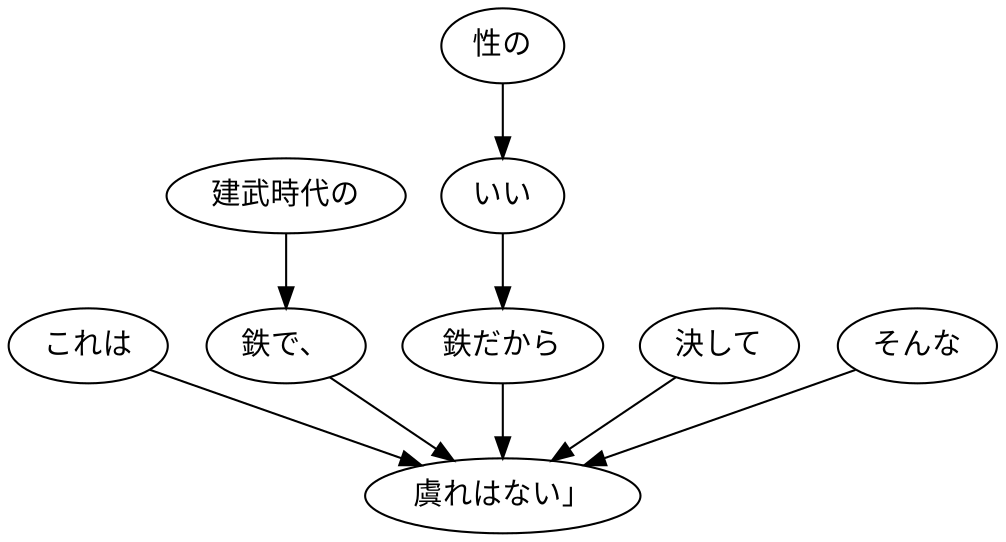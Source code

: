 digraph graph5959 {
	node0 [label="これは"];
	node1 [label="建武時代の"];
	node2 [label="鉄で、"];
	node3 [label="性の"];
	node4 [label="いい"];
	node5 [label="鉄だから"];
	node6 [label="決して"];
	node7 [label="そんな"];
	node8 [label="虞れはない」"];
	node0 -> node8;
	node1 -> node2;
	node2 -> node8;
	node3 -> node4;
	node4 -> node5;
	node5 -> node8;
	node6 -> node8;
	node7 -> node8;
}
